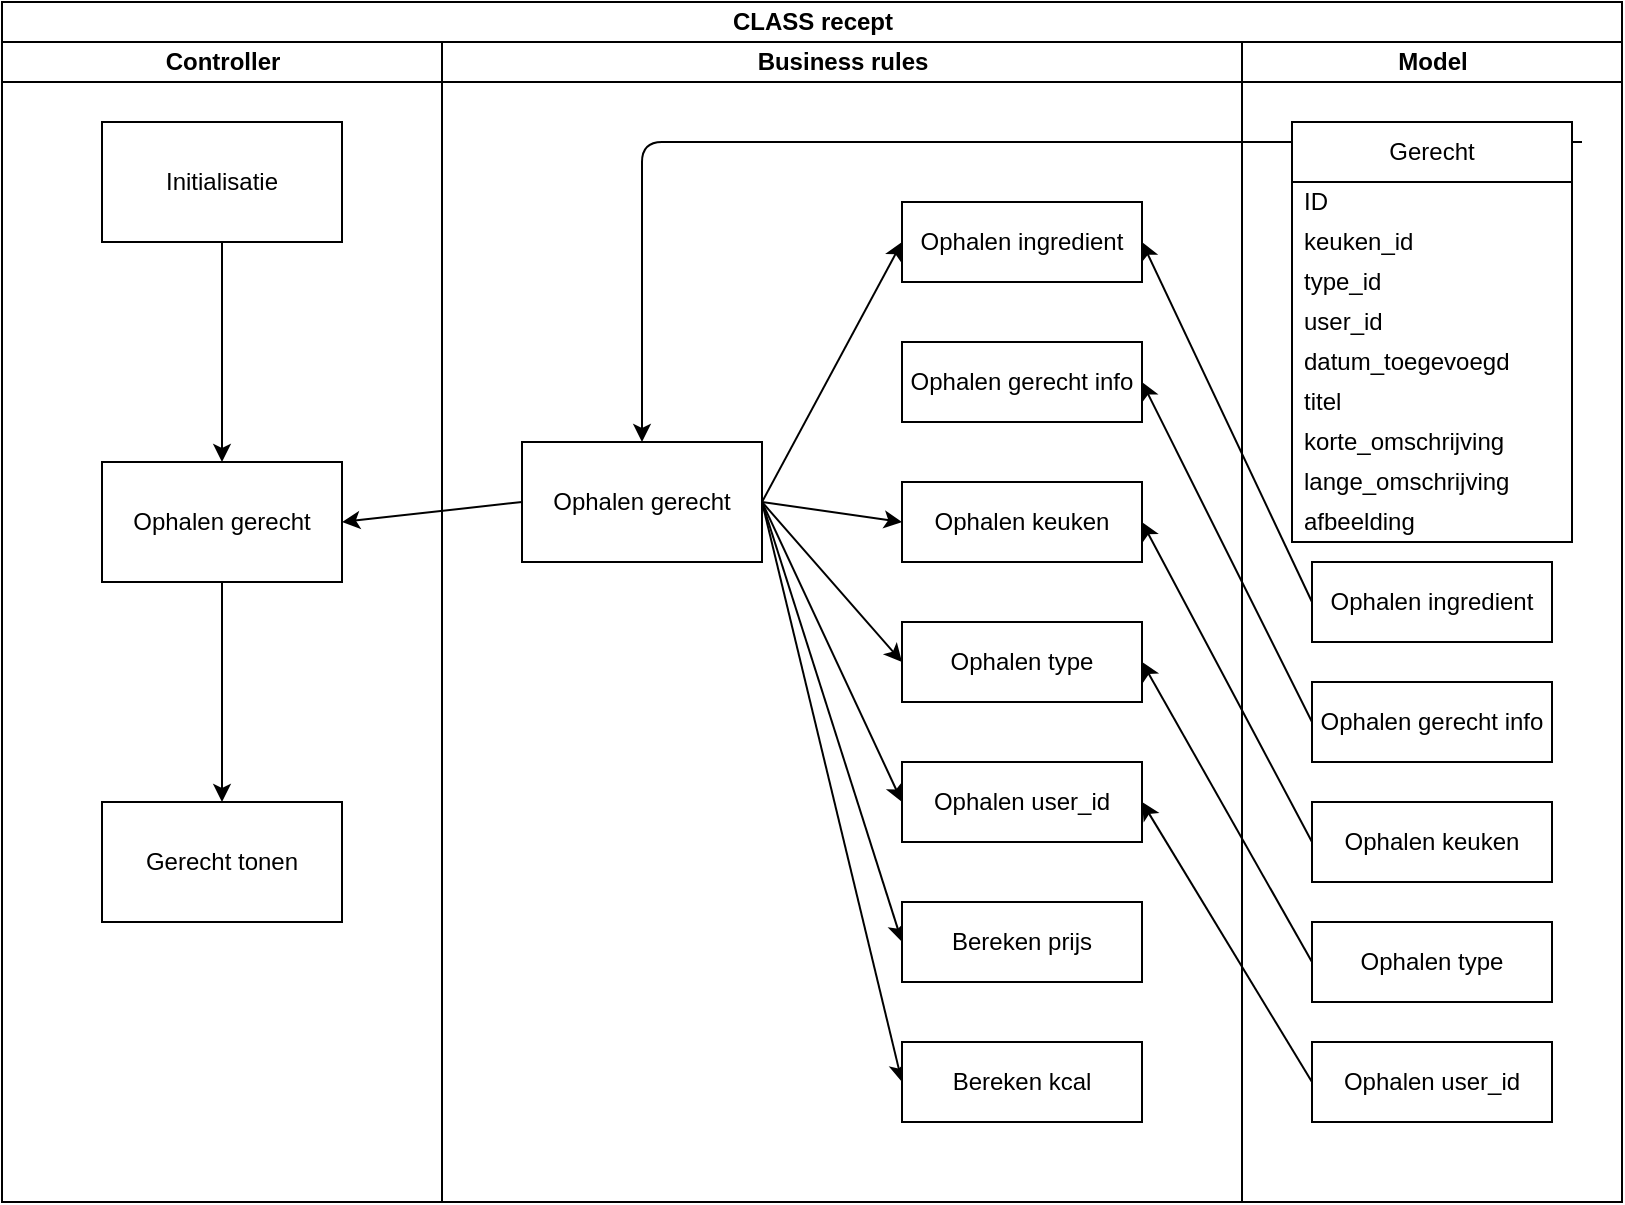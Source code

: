 <mxfile>
    <diagram id="H0DPJGMSCzoinn1gu9wX" name="Page-1">
        <mxGraphModel dx="1078" dy="779" grid="1" gridSize="10" guides="1" tooltips="1" connect="1" arrows="1" fold="1" page="1" pageScale="1" pageWidth="850" pageHeight="1100" math="0" shadow="0">
            <root>
                <mxCell id="0"/>
                <mxCell id="1" parent="0"/>
                <mxCell id="2" value="CLASS recept" style="swimlane;childLayout=stackLayout;resizeParent=1;resizeParentMax=0;startSize=20;html=1;" parent="1" vertex="1">
                    <mxGeometry x="180" y="230" width="810" height="600" as="geometry"/>
                </mxCell>
                <mxCell id="3" value="Controller" style="swimlane;startSize=20;html=1;" parent="2" vertex="1">
                    <mxGeometry y="20" width="220" height="580" as="geometry"/>
                </mxCell>
                <mxCell id="32" value="" style="edgeStyle=none;html=1;" parent="3" source="7" target="8" edge="1">
                    <mxGeometry relative="1" as="geometry"/>
                </mxCell>
                <mxCell id="7" value="Initialisatie" style="rounded=0;whiteSpace=wrap;html=1;" parent="3" vertex="1">
                    <mxGeometry x="50.0" y="40" width="120" height="60" as="geometry"/>
                </mxCell>
                <mxCell id="33" value="" style="edgeStyle=none;html=1;" parent="3" source="8" target="9" edge="1">
                    <mxGeometry relative="1" as="geometry"/>
                </mxCell>
                <mxCell id="8" value="Ophalen gerecht" style="rounded=0;whiteSpace=wrap;html=1;" parent="3" vertex="1">
                    <mxGeometry x="50.0" y="210" width="120" height="60" as="geometry"/>
                </mxCell>
                <mxCell id="9" value="Gerecht tonen" style="rounded=0;whiteSpace=wrap;html=1;" parent="3" vertex="1">
                    <mxGeometry x="50.0" y="380" width="120" height="60" as="geometry"/>
                </mxCell>
                <mxCell id="4" value="Business rules" style="swimlane;startSize=20;html=1;" parent="2" vertex="1">
                    <mxGeometry x="220" y="20" width="400" height="580" as="geometry"/>
                </mxCell>
                <mxCell id="35" style="edgeStyle=none;html=1;exitX=1;exitY=0.5;exitDx=0;exitDy=0;entryX=0;entryY=0.5;entryDx=0;entryDy=0;" parent="4" source="10" target="11" edge="1">
                    <mxGeometry relative="1" as="geometry"/>
                </mxCell>
                <mxCell id="36" style="edgeStyle=none;html=1;exitX=1;exitY=0.5;exitDx=0;exitDy=0;entryX=0;entryY=0.5;entryDx=0;entryDy=0;" parent="4" source="10" target="12" edge="1">
                    <mxGeometry relative="1" as="geometry"/>
                </mxCell>
                <mxCell id="37" style="edgeStyle=none;html=1;exitX=1;exitY=0.5;exitDx=0;exitDy=0;entryX=0;entryY=0.5;entryDx=0;entryDy=0;" parent="4" source="10" target="13" edge="1">
                    <mxGeometry relative="1" as="geometry"/>
                </mxCell>
                <mxCell id="38" style="edgeStyle=none;html=1;exitX=1;exitY=0.5;exitDx=0;exitDy=0;entryX=0;entryY=0.5;entryDx=0;entryDy=0;" parent="4" source="10" target="26" edge="1">
                    <mxGeometry relative="1" as="geometry"/>
                </mxCell>
                <mxCell id="39" style="edgeStyle=none;html=1;exitX=1;exitY=0.5;exitDx=0;exitDy=0;entryX=0;entryY=0.5;entryDx=0;entryDy=0;" parent="4" source="10" target="14" edge="1">
                    <mxGeometry relative="1" as="geometry"/>
                </mxCell>
                <mxCell id="40" style="edgeStyle=none;html=1;exitX=1;exitY=0.5;exitDx=0;exitDy=0;entryX=0;entryY=0.5;entryDx=0;entryDy=0;" parent="4" source="10" target="15" edge="1">
                    <mxGeometry relative="1" as="geometry"/>
                </mxCell>
                <mxCell id="10" value="Ophalen gerecht" style="rounded=0;whiteSpace=wrap;html=1;" parent="4" vertex="1">
                    <mxGeometry x="40.0" y="200" width="120" height="60" as="geometry"/>
                </mxCell>
                <mxCell id="11" value="Ophalen ingredient" style="rounded=0;whiteSpace=wrap;html=1;" parent="4" vertex="1">
                    <mxGeometry x="230" y="80" width="120" height="40" as="geometry"/>
                </mxCell>
                <mxCell id="12" value="Ophalen keuken" style="rounded=0;whiteSpace=wrap;html=1;" parent="4" vertex="1">
                    <mxGeometry x="230" y="220" width="120" height="40" as="geometry"/>
                </mxCell>
                <mxCell id="13" value="Ophalen type" style="rounded=0;whiteSpace=wrap;html=1;" parent="4" vertex="1">
                    <mxGeometry x="230" y="290" width="120" height="40" as="geometry"/>
                </mxCell>
                <mxCell id="14" value="Bereken prijs" style="rounded=0;whiteSpace=wrap;html=1;" parent="4" vertex="1">
                    <mxGeometry x="230" y="430" width="120" height="40" as="geometry"/>
                </mxCell>
                <mxCell id="15" value="Bereken kcal" style="rounded=0;whiteSpace=wrap;html=1;" parent="4" vertex="1">
                    <mxGeometry x="230" y="500" width="120" height="40" as="geometry"/>
                </mxCell>
                <mxCell id="26" value="Ophalen user_id" style="rounded=0;whiteSpace=wrap;html=1;" parent="4" vertex="1">
                    <mxGeometry x="230" y="360" width="120" height="40" as="geometry"/>
                </mxCell>
                <mxCell id="51" value="Ophalen gerecht info" style="rounded=0;whiteSpace=wrap;html=1;" parent="4" vertex="1">
                    <mxGeometry x="230" y="150" width="120" height="40" as="geometry"/>
                </mxCell>
                <mxCell id="34" style="edgeStyle=none;html=1;entryX=0.5;entryY=0;entryDx=0;entryDy=0;" parent="2" target="10" edge="1">
                    <mxGeometry relative="1" as="geometry">
                        <mxPoint x="790" y="70" as="sourcePoint"/>
                        <Array as="points">
                            <mxPoint x="320" y="70"/>
                        </Array>
                    </mxGeometry>
                </mxCell>
                <mxCell id="46" style="edgeStyle=none;html=1;exitX=0;exitY=0.5;exitDx=0;exitDy=0;entryX=1;entryY=0.5;entryDx=0;entryDy=0;" parent="2" source="10" target="8" edge="1">
                    <mxGeometry relative="1" as="geometry"/>
                </mxCell>
                <mxCell id="5" value="Model" style="swimlane;startSize=20;html=1;" parent="2" vertex="1">
                    <mxGeometry x="620" y="20" width="190" height="580" as="geometry"/>
                </mxCell>
                <mxCell id="16" value="Gerecht" style="swimlane;fontStyle=0;childLayout=stackLayout;horizontal=1;startSize=30;horizontalStack=0;resizeParent=1;resizeParentMax=0;resizeLast=0;collapsible=1;marginBottom=0;whiteSpace=wrap;html=1;" parent="5" vertex="1">
                    <mxGeometry x="25.0" y="40" width="140" height="210" as="geometry"/>
                </mxCell>
                <mxCell id="17" value="ID" style="text;strokeColor=none;fillColor=none;align=left;verticalAlign=middle;spacingLeft=4;spacingRight=4;overflow=hidden;points=[[0,0.5],[1,0.5]];portConstraint=eastwest;rotatable=0;whiteSpace=wrap;html=1;" parent="16" vertex="1">
                    <mxGeometry y="30" width="140" height="20" as="geometry"/>
                </mxCell>
                <mxCell id="18" value="keuken_id" style="text;strokeColor=none;fillColor=none;align=left;verticalAlign=middle;spacingLeft=4;spacingRight=4;overflow=hidden;points=[[0,0.5],[1,0.5]];portConstraint=eastwest;rotatable=0;whiteSpace=wrap;html=1;" parent="16" vertex="1">
                    <mxGeometry y="50" width="140" height="20" as="geometry"/>
                </mxCell>
                <mxCell id="19" value="type_id" style="text;strokeColor=none;fillColor=none;align=left;verticalAlign=middle;spacingLeft=4;spacingRight=4;overflow=hidden;points=[[0,0.5],[1,0.5]];portConstraint=eastwest;rotatable=0;whiteSpace=wrap;html=1;" parent="16" vertex="1">
                    <mxGeometry y="70" width="140" height="20" as="geometry"/>
                </mxCell>
                <mxCell id="25" value="user_id" style="text;strokeColor=none;fillColor=none;align=left;verticalAlign=middle;spacingLeft=4;spacingRight=4;overflow=hidden;points=[[0,0.5],[1,0.5]];portConstraint=eastwest;rotatable=0;whiteSpace=wrap;html=1;" parent="16" vertex="1">
                    <mxGeometry y="90" width="140" height="20" as="geometry"/>
                </mxCell>
                <mxCell id="24" value="datum_toegevoegd" style="text;strokeColor=none;fillColor=none;align=left;verticalAlign=middle;spacingLeft=4;spacingRight=4;overflow=hidden;points=[[0,0.5],[1,0.5]];portConstraint=eastwest;rotatable=0;whiteSpace=wrap;html=1;" parent="16" vertex="1">
                    <mxGeometry y="110" width="140" height="20" as="geometry"/>
                </mxCell>
                <mxCell id="23" value="titel" style="text;strokeColor=none;fillColor=none;align=left;verticalAlign=middle;spacingLeft=4;spacingRight=4;overflow=hidden;points=[[0,0.5],[1,0.5]];portConstraint=eastwest;rotatable=0;whiteSpace=wrap;html=1;" parent="16" vertex="1">
                    <mxGeometry y="130" width="140" height="20" as="geometry"/>
                </mxCell>
                <mxCell id="22" value="korte_omschrijving" style="text;strokeColor=none;fillColor=none;align=left;verticalAlign=middle;spacingLeft=4;spacingRight=4;overflow=hidden;points=[[0,0.5],[1,0.5]];portConstraint=eastwest;rotatable=0;whiteSpace=wrap;html=1;" parent="16" vertex="1">
                    <mxGeometry y="150" width="140" height="20" as="geometry"/>
                </mxCell>
                <mxCell id="21" value="lange_omschrijving" style="text;strokeColor=none;fillColor=none;align=left;verticalAlign=middle;spacingLeft=4;spacingRight=4;overflow=hidden;points=[[0,0.5],[1,0.5]];portConstraint=eastwest;rotatable=0;whiteSpace=wrap;html=1;" parent="16" vertex="1">
                    <mxGeometry y="170" width="140" height="20" as="geometry"/>
                </mxCell>
                <mxCell id="20" value="afbeelding" style="text;strokeColor=none;fillColor=none;align=left;verticalAlign=middle;spacingLeft=4;spacingRight=4;overflow=hidden;points=[[0,0.5],[1,0.5]];portConstraint=eastwest;rotatable=0;whiteSpace=wrap;html=1;" parent="16" vertex="1">
                    <mxGeometry y="190" width="140" height="20" as="geometry"/>
                </mxCell>
                <mxCell id="27" value="Ophalen ingredient" style="rounded=0;whiteSpace=wrap;html=1;" parent="5" vertex="1">
                    <mxGeometry x="35" y="260" width="120" height="40" as="geometry"/>
                </mxCell>
                <mxCell id="28" value="Ophalen keuken" style="rounded=0;whiteSpace=wrap;html=1;" parent="5" vertex="1">
                    <mxGeometry x="35" y="380" width="120" height="40" as="geometry"/>
                </mxCell>
                <mxCell id="29" value="Ophalen type" style="rounded=0;whiteSpace=wrap;html=1;" parent="5" vertex="1">
                    <mxGeometry x="35" y="440" width="120" height="40" as="geometry"/>
                </mxCell>
                <mxCell id="30" value="Ophalen user_id" style="rounded=0;whiteSpace=wrap;html=1;" parent="5" vertex="1">
                    <mxGeometry x="35" y="500" width="120" height="40" as="geometry"/>
                </mxCell>
                <mxCell id="52" value="Ophalen gerecht info" style="rounded=0;whiteSpace=wrap;html=1;" parent="5" vertex="1">
                    <mxGeometry x="35" y="320" width="120" height="40" as="geometry"/>
                </mxCell>
                <mxCell id="47" style="edgeStyle=none;html=1;exitX=0;exitY=0.5;exitDx=0;exitDy=0;entryX=1;entryY=0.5;entryDx=0;entryDy=0;" parent="2" source="27" target="11" edge="1">
                    <mxGeometry relative="1" as="geometry"/>
                </mxCell>
                <mxCell id="48" style="edgeStyle=none;html=1;exitX=0;exitY=0.5;exitDx=0;exitDy=0;entryX=1;entryY=0.5;entryDx=0;entryDy=0;" parent="2" source="28" target="12" edge="1">
                    <mxGeometry relative="1" as="geometry"/>
                </mxCell>
                <mxCell id="49" style="edgeStyle=none;html=1;exitX=0;exitY=0.5;exitDx=0;exitDy=0;entryX=1;entryY=0.5;entryDx=0;entryDy=0;" parent="2" source="29" target="13" edge="1">
                    <mxGeometry relative="1" as="geometry"/>
                </mxCell>
                <mxCell id="50" style="edgeStyle=none;html=1;exitX=0;exitY=0.5;exitDx=0;exitDy=0;entryX=1;entryY=0.5;entryDx=0;entryDy=0;" parent="2" source="30" target="26" edge="1">
                    <mxGeometry relative="1" as="geometry"/>
                </mxCell>
                <mxCell id="53" style="edgeStyle=none;html=1;exitX=0;exitY=0.5;exitDx=0;exitDy=0;entryX=1;entryY=0.5;entryDx=0;entryDy=0;" parent="2" source="52" target="51" edge="1">
                    <mxGeometry relative="1" as="geometry"/>
                </mxCell>
            </root>
        </mxGraphModel>
    </diagram>
</mxfile>